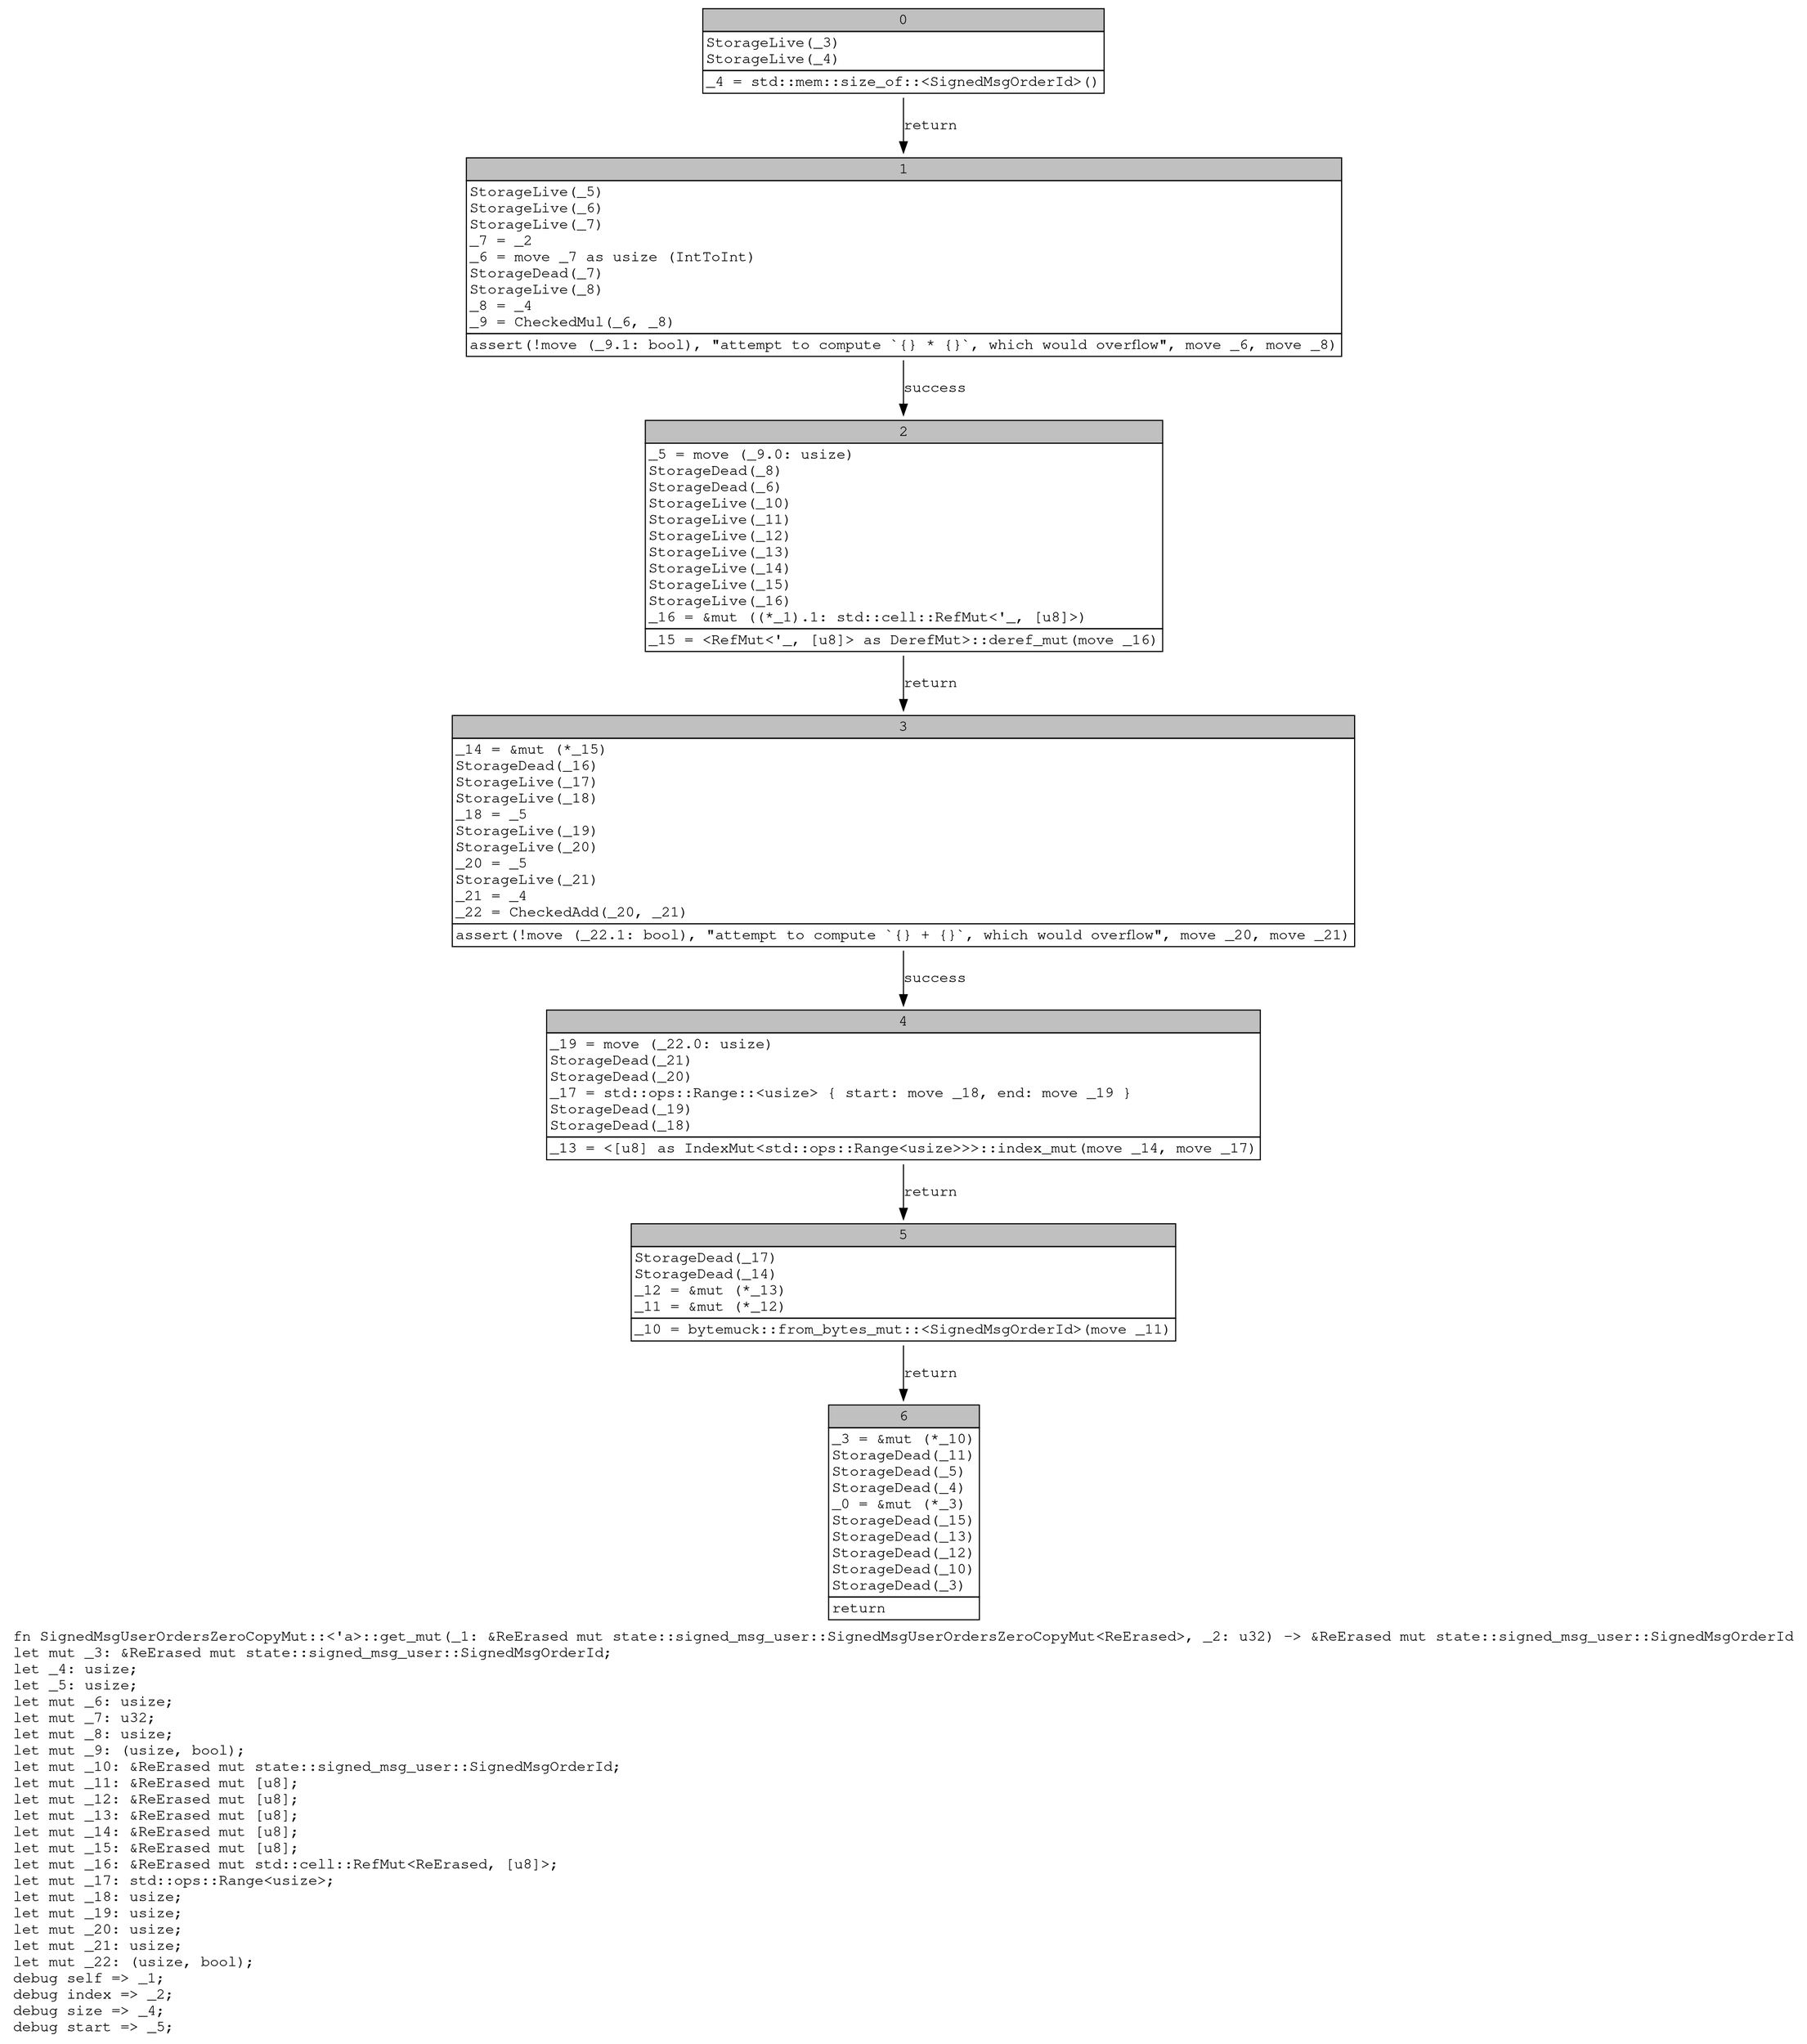 digraph Mir_0_3968 {
    graph [fontname="Courier, monospace"];
    node [fontname="Courier, monospace"];
    edge [fontname="Courier, monospace"];
    label=<fn SignedMsgUserOrdersZeroCopyMut::&lt;'a&gt;::get_mut(_1: &amp;ReErased mut state::signed_msg_user::SignedMsgUserOrdersZeroCopyMut&lt;ReErased&gt;, _2: u32) -&gt; &amp;ReErased mut state::signed_msg_user::SignedMsgOrderId<br align="left"/>let mut _3: &amp;ReErased mut state::signed_msg_user::SignedMsgOrderId;<br align="left"/>let _4: usize;<br align="left"/>let _5: usize;<br align="left"/>let mut _6: usize;<br align="left"/>let mut _7: u32;<br align="left"/>let mut _8: usize;<br align="left"/>let mut _9: (usize, bool);<br align="left"/>let mut _10: &amp;ReErased mut state::signed_msg_user::SignedMsgOrderId;<br align="left"/>let mut _11: &amp;ReErased mut [u8];<br align="left"/>let mut _12: &amp;ReErased mut [u8];<br align="left"/>let mut _13: &amp;ReErased mut [u8];<br align="left"/>let mut _14: &amp;ReErased mut [u8];<br align="left"/>let mut _15: &amp;ReErased mut [u8];<br align="left"/>let mut _16: &amp;ReErased mut std::cell::RefMut&lt;ReErased, [u8]&gt;;<br align="left"/>let mut _17: std::ops::Range&lt;usize&gt;;<br align="left"/>let mut _18: usize;<br align="left"/>let mut _19: usize;<br align="left"/>let mut _20: usize;<br align="left"/>let mut _21: usize;<br align="left"/>let mut _22: (usize, bool);<br align="left"/>debug self =&gt; _1;<br align="left"/>debug index =&gt; _2;<br align="left"/>debug size =&gt; _4;<br align="left"/>debug start =&gt; _5;<br align="left"/>>;
    bb0__0_3968 [shape="none", label=<<table border="0" cellborder="1" cellspacing="0"><tr><td bgcolor="gray" align="center" colspan="1">0</td></tr><tr><td align="left" balign="left">StorageLive(_3)<br/>StorageLive(_4)<br/></td></tr><tr><td align="left">_4 = std::mem::size_of::&lt;SignedMsgOrderId&gt;()</td></tr></table>>];
    bb1__0_3968 [shape="none", label=<<table border="0" cellborder="1" cellspacing="0"><tr><td bgcolor="gray" align="center" colspan="1">1</td></tr><tr><td align="left" balign="left">StorageLive(_5)<br/>StorageLive(_6)<br/>StorageLive(_7)<br/>_7 = _2<br/>_6 = move _7 as usize (IntToInt)<br/>StorageDead(_7)<br/>StorageLive(_8)<br/>_8 = _4<br/>_9 = CheckedMul(_6, _8)<br/></td></tr><tr><td align="left">assert(!move (_9.1: bool), &quot;attempt to compute `{} * {}`, which would overflow&quot;, move _6, move _8)</td></tr></table>>];
    bb2__0_3968 [shape="none", label=<<table border="0" cellborder="1" cellspacing="0"><tr><td bgcolor="gray" align="center" colspan="1">2</td></tr><tr><td align="left" balign="left">_5 = move (_9.0: usize)<br/>StorageDead(_8)<br/>StorageDead(_6)<br/>StorageLive(_10)<br/>StorageLive(_11)<br/>StorageLive(_12)<br/>StorageLive(_13)<br/>StorageLive(_14)<br/>StorageLive(_15)<br/>StorageLive(_16)<br/>_16 = &amp;mut ((*_1).1: std::cell::RefMut&lt;'_, [u8]&gt;)<br/></td></tr><tr><td align="left">_15 = &lt;RefMut&lt;'_, [u8]&gt; as DerefMut&gt;::deref_mut(move _16)</td></tr></table>>];
    bb3__0_3968 [shape="none", label=<<table border="0" cellborder="1" cellspacing="0"><tr><td bgcolor="gray" align="center" colspan="1">3</td></tr><tr><td align="left" balign="left">_14 = &amp;mut (*_15)<br/>StorageDead(_16)<br/>StorageLive(_17)<br/>StorageLive(_18)<br/>_18 = _5<br/>StorageLive(_19)<br/>StorageLive(_20)<br/>_20 = _5<br/>StorageLive(_21)<br/>_21 = _4<br/>_22 = CheckedAdd(_20, _21)<br/></td></tr><tr><td align="left">assert(!move (_22.1: bool), &quot;attempt to compute `{} + {}`, which would overflow&quot;, move _20, move _21)</td></tr></table>>];
    bb4__0_3968 [shape="none", label=<<table border="0" cellborder="1" cellspacing="0"><tr><td bgcolor="gray" align="center" colspan="1">4</td></tr><tr><td align="left" balign="left">_19 = move (_22.0: usize)<br/>StorageDead(_21)<br/>StorageDead(_20)<br/>_17 = std::ops::Range::&lt;usize&gt; { start: move _18, end: move _19 }<br/>StorageDead(_19)<br/>StorageDead(_18)<br/></td></tr><tr><td align="left">_13 = &lt;[u8] as IndexMut&lt;std::ops::Range&lt;usize&gt;&gt;&gt;::index_mut(move _14, move _17)</td></tr></table>>];
    bb5__0_3968 [shape="none", label=<<table border="0" cellborder="1" cellspacing="0"><tr><td bgcolor="gray" align="center" colspan="1">5</td></tr><tr><td align="left" balign="left">StorageDead(_17)<br/>StorageDead(_14)<br/>_12 = &amp;mut (*_13)<br/>_11 = &amp;mut (*_12)<br/></td></tr><tr><td align="left">_10 = bytemuck::from_bytes_mut::&lt;SignedMsgOrderId&gt;(move _11)</td></tr></table>>];
    bb6__0_3968 [shape="none", label=<<table border="0" cellborder="1" cellspacing="0"><tr><td bgcolor="gray" align="center" colspan="1">6</td></tr><tr><td align="left" balign="left">_3 = &amp;mut (*_10)<br/>StorageDead(_11)<br/>StorageDead(_5)<br/>StorageDead(_4)<br/>_0 = &amp;mut (*_3)<br/>StorageDead(_15)<br/>StorageDead(_13)<br/>StorageDead(_12)<br/>StorageDead(_10)<br/>StorageDead(_3)<br/></td></tr><tr><td align="left">return</td></tr></table>>];
    bb0__0_3968 -> bb1__0_3968 [label="return"];
    bb1__0_3968 -> bb2__0_3968 [label="success"];
    bb2__0_3968 -> bb3__0_3968 [label="return"];
    bb3__0_3968 -> bb4__0_3968 [label="success"];
    bb4__0_3968 -> bb5__0_3968 [label="return"];
    bb5__0_3968 -> bb6__0_3968 [label="return"];
}
